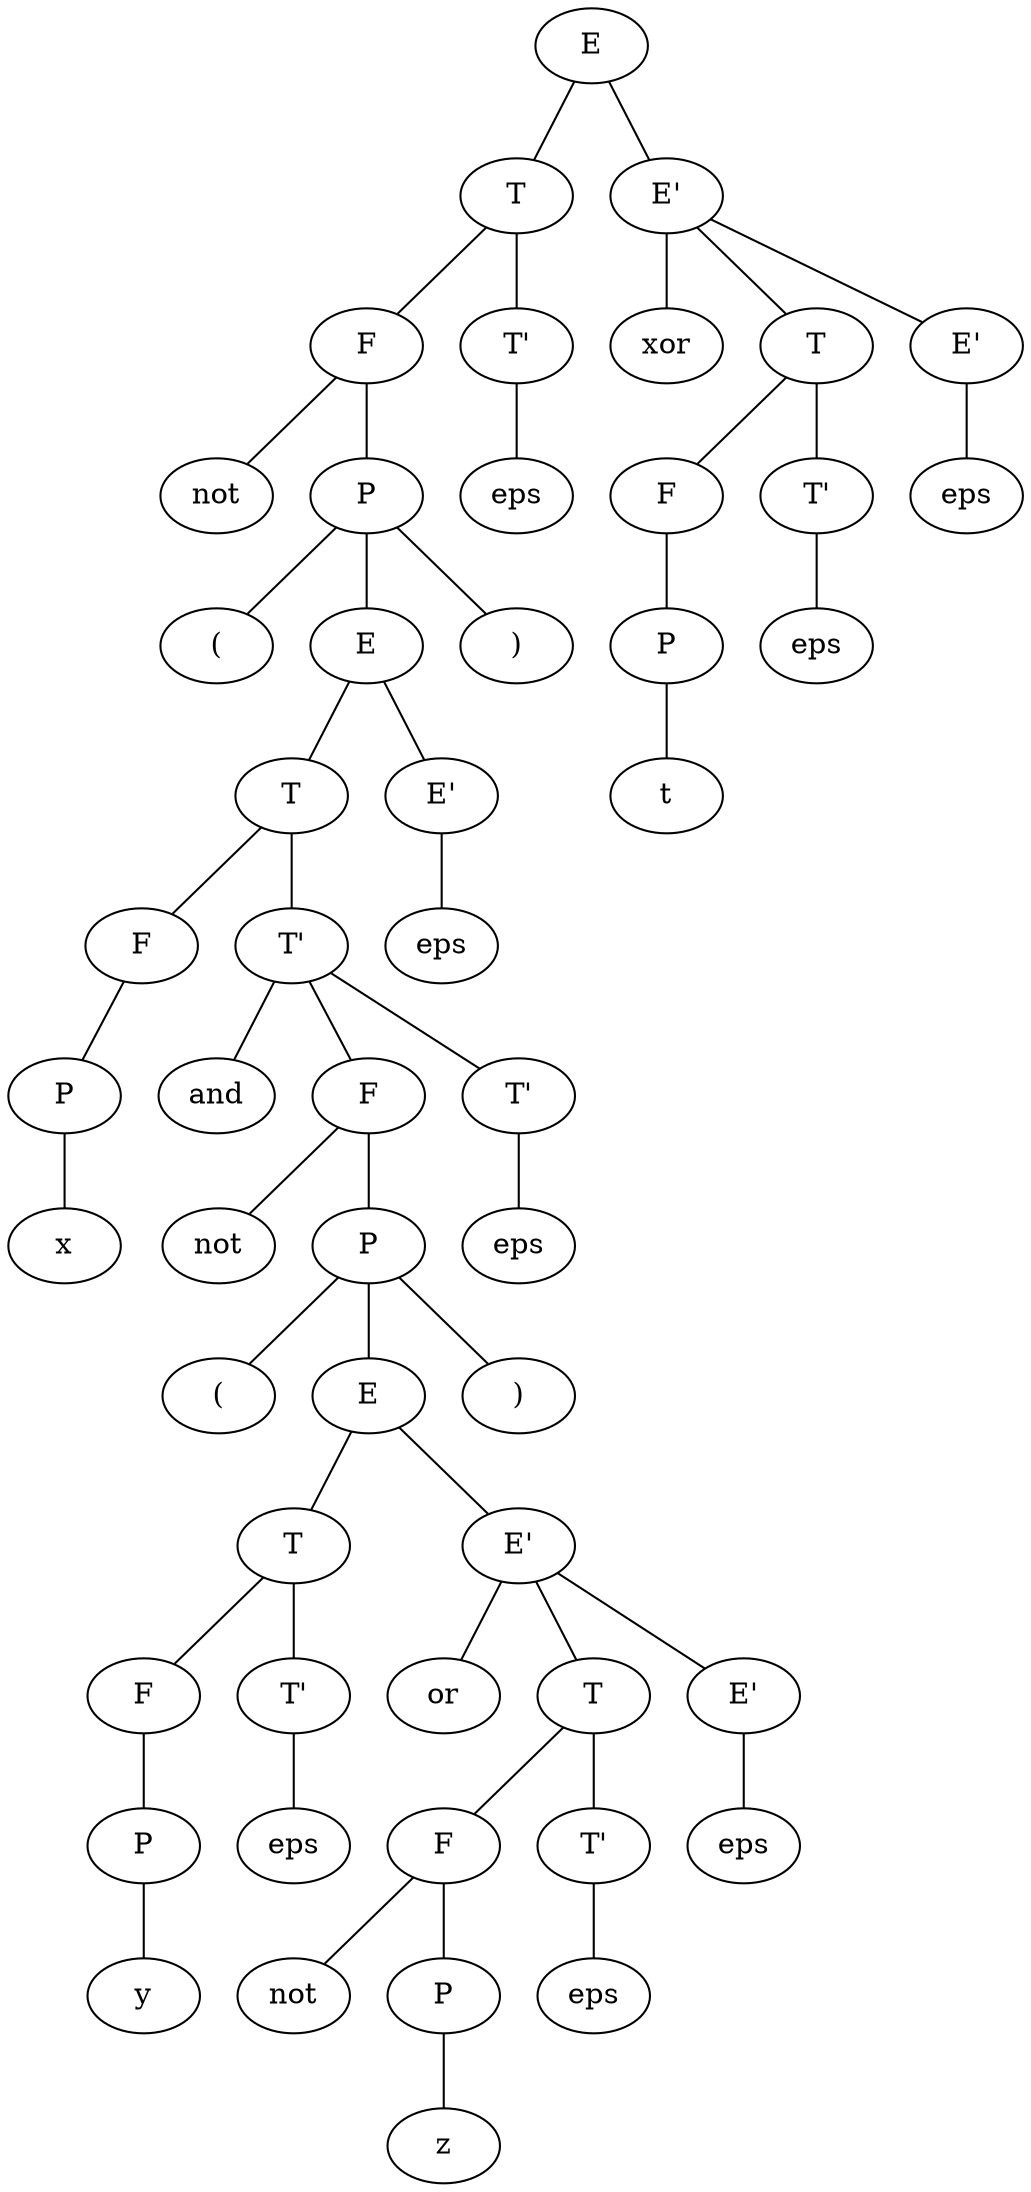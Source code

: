 graph { 
T0;
T0 [label="E"];
T0--T1;
T1;
T1 [label="T"];
T1--T2;
T2;
T2 [label="F"];
T2--T3;
T3;
T3 [label="not"];
T2--T4;
T4;
T4 [label="P"];
T4--T5;
T5;
T5 [label="("];
T4--T6;
T6;
T6 [label="E"];
T6--T7;
T7;
T7 [label="T"];
T7--T8;
T8;
T8 [label="F"];
T8--T9;
T9;
T9 [label="P"];
T9--T10;
T10;
T10 [label="x"];
T7--T11;
T11;
T11 [label="T'"];
T11--T12;
T12;
T12 [label="and"];
T11--T13;
T13;
T13 [label="F"];
T13--T14;
T14;
T14 [label="not"];
T13--T15;
T15;
T15 [label="P"];
T15--T16;
T16;
T16 [label="("];
T15--T17;
T17;
T17 [label="E"];
T17--T18;
T18;
T18 [label="T"];
T18--T19;
T19;
T19 [label="F"];
T19--T20;
T20;
T20 [label="P"];
T20--T21;
T21;
T21 [label="y"];
T18--T22;
T22;
T22 [label="T'"];
T22--T23;
T23;
T23 [label="eps"];
T17--T24;
T24;
T24 [label="E'"];
T24--T25;
T25;
T25 [label="or"];
T24--T26;
T26;
T26 [label="T"];
T26--T27;
T27;
T27 [label="F"];
T27--T28;
T28;
T28 [label="not"];
T27--T29;
T29;
T29 [label="P"];
T29--T30;
T30;
T30 [label="z"];
T26--T31;
T31;
T31 [label="T'"];
T31--T32;
T32;
T32 [label="eps"];
T24--T33;
T33;
T33 [label="E'"];
T33--T34;
T34;
T34 [label="eps"];
T15--T35;
T35;
T35 [label=")"];
T11--T36;
T36;
T36 [label="T'"];
T36--T37;
T37;
T37 [label="eps"];
T6--T38;
T38;
T38 [label="E'"];
T38--T39;
T39;
T39 [label="eps"];
T4--T40;
T40;
T40 [label=")"];
T1--T41;
T41;
T41 [label="T'"];
T41--T42;
T42;
T42 [label="eps"];
T0--T43;
T43;
T43 [label="E'"];
T43--T44;
T44;
T44 [label="xor"];
T43--T45;
T45;
T45 [label="T"];
T45--T46;
T46;
T46 [label="F"];
T46--T47;
T47;
T47 [label="P"];
T47--T48;
T48;
T48 [label="t"];
T45--T49;
T49;
T49 [label="T'"];
T49--T50;
T50;
T50 [label="eps"];
T43--T51;
T51;
T51 [label="E'"];
T51--T52;
T52;
T52 [label="eps"];
 }